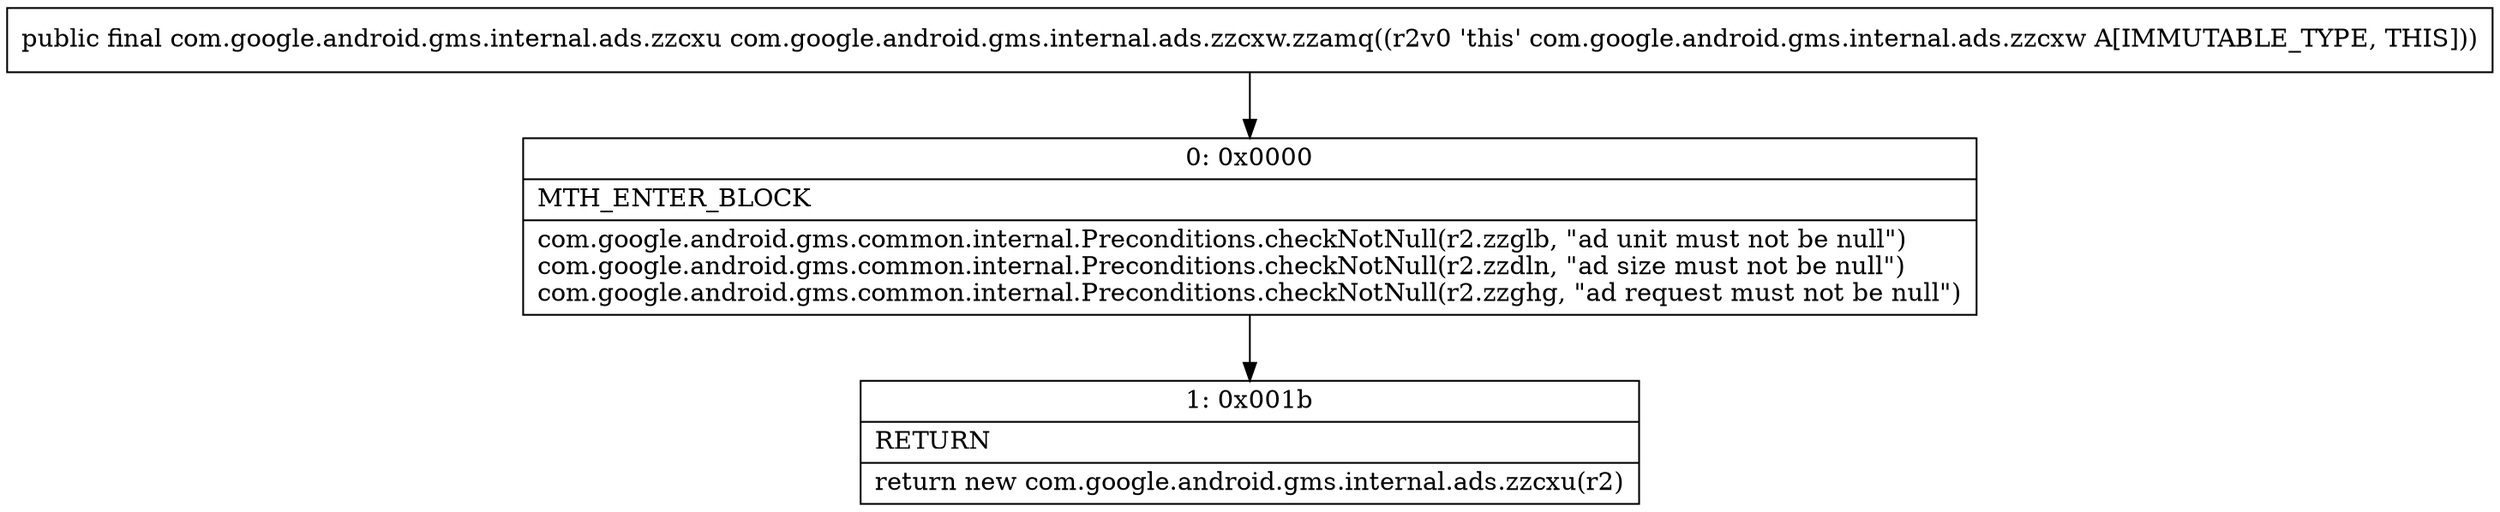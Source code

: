 digraph "CFG forcom.google.android.gms.internal.ads.zzcxw.zzamq()Lcom\/google\/android\/gms\/internal\/ads\/zzcxu;" {
Node_0 [shape=record,label="{0\:\ 0x0000|MTH_ENTER_BLOCK\l|com.google.android.gms.common.internal.Preconditions.checkNotNull(r2.zzglb, \"ad unit must not be null\")\lcom.google.android.gms.common.internal.Preconditions.checkNotNull(r2.zzdln, \"ad size must not be null\")\lcom.google.android.gms.common.internal.Preconditions.checkNotNull(r2.zzghg, \"ad request must not be null\")\l}"];
Node_1 [shape=record,label="{1\:\ 0x001b|RETURN\l|return new com.google.android.gms.internal.ads.zzcxu(r2)\l}"];
MethodNode[shape=record,label="{public final com.google.android.gms.internal.ads.zzcxu com.google.android.gms.internal.ads.zzcxw.zzamq((r2v0 'this' com.google.android.gms.internal.ads.zzcxw A[IMMUTABLE_TYPE, THIS])) }"];
MethodNode -> Node_0;
Node_0 -> Node_1;
}

